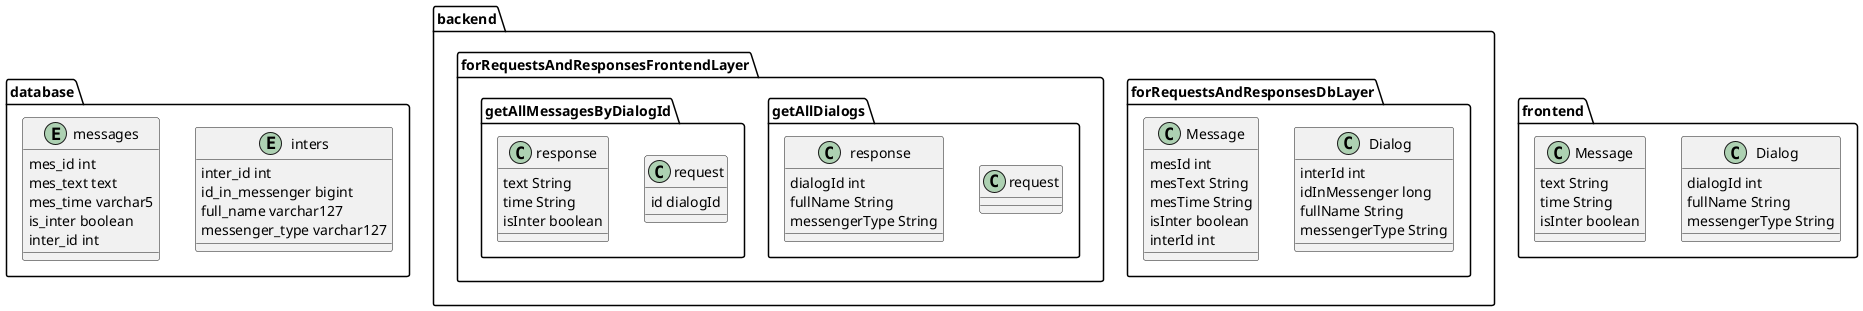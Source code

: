 @startuml sequences

package database {
    entity inters {
        inter_id int
        id_in_messenger bigint
        full_name varchar127
        messenger_type varchar127
    }

    entity messages {
        mes_id int
        mes_text text
        mes_time varchar5
        is_inter boolean
        inter_id int
    }
}

package backend {
    package forRequestsAndResponsesDbLayer {
        class Dialog {
            interId int
            idInMessenger long
            fullName String
            messengerType String
        }

        class Message {
            mesId int
            mesText String
            mesTime String
            isInter boolean
            interId int
        }
    }

    package forRequestsAndResponsesFrontendLayer {
        package getAllDialogs {
            class request {

            }

            class response {
                dialogId int
                fullName String
                messengerType String
            }
        }

        package getAllMessagesByDialogId {
            class request {
                id dialogId
            }

            class response {
                text String
                time String
                isInter boolean
            }
        }
    }
}

package frontend {
    class Dialog {
        dialogId int
        fullName String
        messengerType String
    }

    class Message {
        text String
        time String
        isInter boolean
    }
}

@enduml